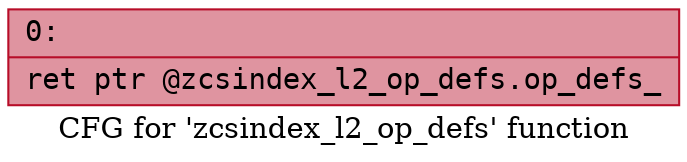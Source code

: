 digraph "CFG for 'zcsindex_l2_op_defs' function" {
	label="CFG for 'zcsindex_l2_op_defs' function";

	Node0x600000d6a030 [shape=record,color="#b70d28ff", style=filled, fillcolor="#b70d2870" fontname="Courier",label="{0:\l|  ret ptr @zcsindex_l2_op_defs.op_defs_\l}"];
}
